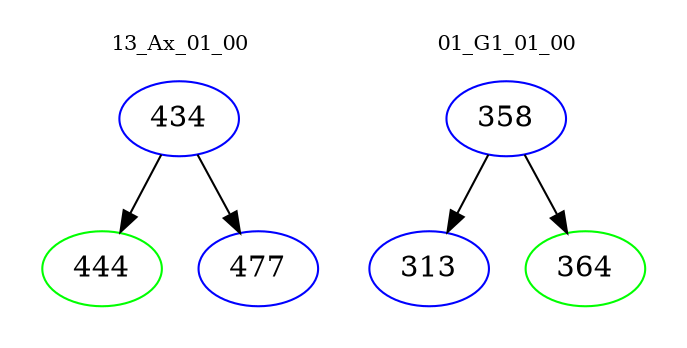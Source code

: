 digraph{
subgraph cluster_0 {
color = white
label = "13_Ax_01_00";
fontsize=10;
T0_434 [label="434", color="blue"]
T0_434 -> T0_444 [color="black"]
T0_444 [label="444", color="green"]
T0_434 -> T0_477 [color="black"]
T0_477 [label="477", color="blue"]
}
subgraph cluster_1 {
color = white
label = "01_G1_01_00";
fontsize=10;
T1_358 [label="358", color="blue"]
T1_358 -> T1_313 [color="black"]
T1_313 [label="313", color="blue"]
T1_358 -> T1_364 [color="black"]
T1_364 [label="364", color="green"]
}
}
